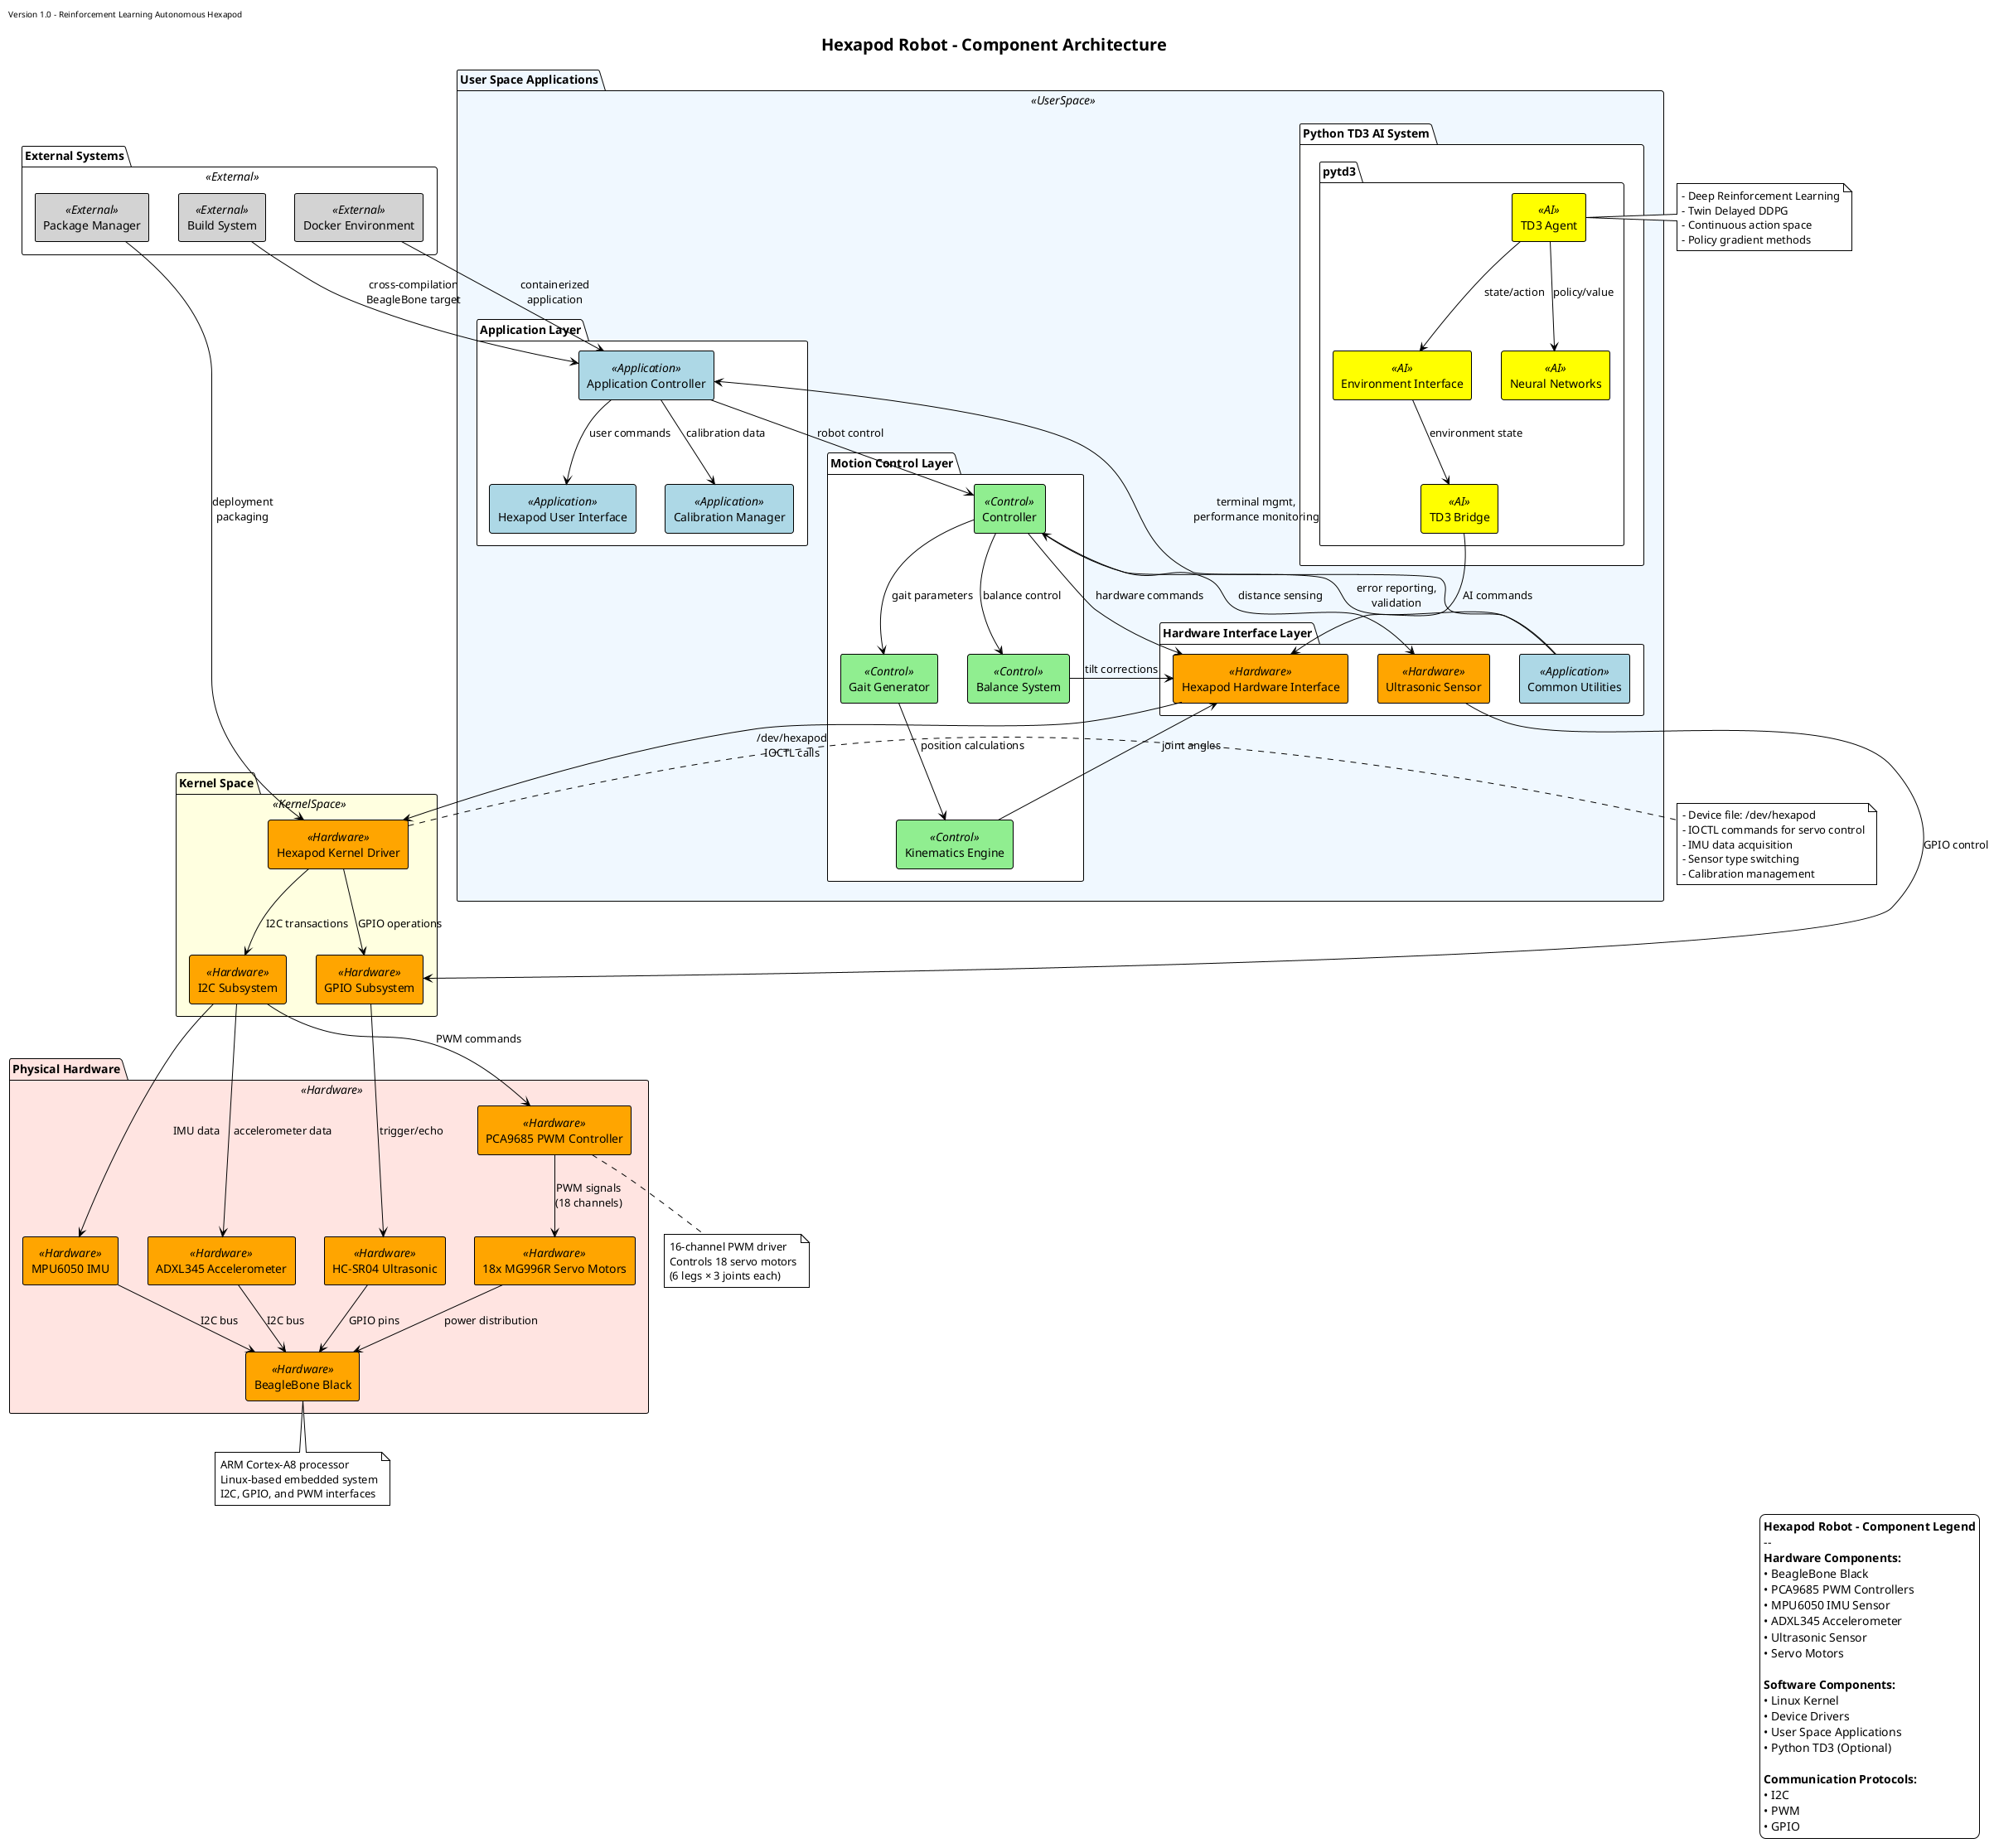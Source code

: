 /'
 * Hexapod Project - A Reinforcement Learning-based Autonomous Hexapod
 * Copyright (C) 2025  Nguyen Trong Phuc
 *
 * This program is free software; you can redistribute it and/or modify
 * it under the terms of the GNU General Public License as published by
 * the Free Software Foundation; either version 2 of the License, or
 * (at your option) any later version.
 *
 * This program is distributed in the hope that it will be useful,
 * but WITHOUT ANY WARRANTY; without even the implied warranty of
 * MERCHANTABILITY or FITNESS FOR A PARTICULAR PURPOSE.  See the
 * GNU General Public License for more details.
 *
 * You should have received a copy of the GNU General Public License
 * along with this program; if not, write to the Free Software Foundation,
 * Inc., 51 Franklin Street, Fifth Floor, Boston, MA 02110-1301 USA.
 '/

@startuml component
!theme plain

title <font size=20><b>Hexapod Robot - Component Architecture</b></font>
left header Version 1.0 - Reinforcement Learning Autonomous Hexapod
right header BeagleBone Black Platform

skinparam {
    componentStyle rectangle
    backgroundColor White
}

skinparam component {
    BackgroundColor<<Application>> LightBlue
    BackgroundColor<<Control>> LightGreen
    BackgroundColor<<Hardware>> Orange
    BackgroundColor<<AI>> Yellow
    BackgroundColor<<External>> LightGray
}

skinparam package {
    BackgroundColor<<UserSpace>> AliceBlue
    BackgroundColor<<KernelSpace>> LightYellow
    BackgroundColor<<Hardware>> MistyRose
}

package "User Space Applications" <<UserSpace>> {
    
    package "Application Layer" {
        component [Application Controller] <<Application>> as AppCtrl
        component [Hexapod User Interface] <<Application>> as UI
        component [Calibration Manager] <<Application>> as CalMgr
    }
    
    package "Motion Control Layer" {
        component [Gait Generator] <<Control>> as GaitGen
        component [Kinematics Engine] <<Control>> as KinematicsEng
        component [Balance System] <<Control>> as BalSys
        component [Controller] <<Control>> as Ctrl
    }
    
    package "Hardware Interface Layer" {
        component [Hexapod Hardware Interface] <<Hardware>> as HexHW
        component [Ultrasonic Sensor] <<Hardware>> as USSensor
        component [Common Utilities] <<Application>> as CommonUtil
    }
    
    package "Python TD3 AI System" {
        package "pytd3" {
            component [TD3 Agent] <<AI>> as TD3Agent
            component [Environment Interface] <<AI>> as EnvInterface
            component [Neural Networks] <<AI>> as NeuralNets
            component [TD3 Bridge] <<AI>> as TD3Bridge
        }
    }
}

package "Kernel Space" <<KernelSpace>> {
    component [Hexapod Kernel Driver] <<Hardware>> as KernelDriver
    component [I2C Subsystem] <<Hardware>> as I2C
    component [GPIO Subsystem] <<Hardware>> as GPIO
}

package "Physical Hardware" <<Hardware>> {
    component [BeagleBone Black] <<Hardware>> as BBB
    component [PCA9685 PWM Controller] <<Hardware>> as PCA9685
    component [MPU6050 IMU] <<Hardware>> as MPU6050
    component [ADXL345 Accelerometer] <<Hardware>> as ADXL345
    component [HC-SR04 Ultrasonic] <<Hardware>> as HCSR04
    component [18x MG996R Servo Motors] <<Hardware>> as Servos
}

package "External Systems" <<External>> {
    component [Docker Environment] <<External>> as Docker
    component [Build System] <<External>> as BuildSys
    component [Package Manager] <<External>> as PkgMgr
}

' Application Layer Connections
AppCtrl --> UI : "user commands"
AppCtrl --> Ctrl : "robot control"
AppCtrl --> CalMgr : "calibration data"

' Control Layer Connections
Ctrl --> GaitGen : "gait parameters"
Ctrl --> BalSys : "balance control"
Ctrl --> HexHW : "hardware commands"
GaitGen --> KinematicsEng : "position calculations"
KinematicsEng --> HexHW : "joint angles"
BalSys --> HexHW : "tilt corrections"

' Hardware Interface Connections
HexHW --> KernelDriver : "/dev/hexapod\nIOCTL calls"
USSensor --> GPIO : "GPIO control"
Ctrl --> USSensor : "distance sensing"

' AI System Connections
TD3Agent --> EnvInterface : "state/action"
TD3Agent --> NeuralNets : "policy/value"
TD3Bridge --> HexHW : "AI commands"
EnvInterface --> TD3Bridge : "environment state"

' Kernel Connections
KernelDriver --> I2C : "I2C transactions"
KernelDriver --> GPIO : "GPIO operations"
I2C --> PCA9685 : "PWM commands"
I2C --> MPU6050 : "IMU data"
I2C --> ADXL345 : "accelerometer data"
GPIO --> HCSR04 : "trigger/echo"

' Hardware Connections
PCA9685 --> Servos : "PWM signals\n(18 channels)"
MPU6050 --> BBB : "I2C bus"
ADXL345 --> BBB : "I2C bus"
HCSR04 --> BBB : "GPIO pins"
Servos --> BBB : "power distribution"

' External System Connections
Docker --> AppCtrl : "containerized\napplication"
BuildSys --> AppCtrl : "cross-compilation\nBeagleBone target"
PkgMgr --> KernelDriver : "deployment\npackaging"

' Common Utilities Connections
CommonUtil --> AppCtrl : "terminal mgmt,\nperformance monitoring"
CommonUtil --> Ctrl : "error reporting,\nvalidation"

' Notes for key components
note right of KernelDriver
  - Device file: /dev/hexapod
  - IOCTL commands for servo control
  - IMU data acquisition
  - Sensor type switching
  - Calibration management
end note

note right of TD3Agent
  - Deep Reinforcement Learning
  - Twin Delayed DDPG
  - Continuous action space
  - Policy gradient methods
end note

note bottom of PCA9685
  16-channel PWM driver
  Controls 18 servo motors
  (6 legs × 3 joints each)
end note

note bottom of BBB
  ARM Cortex-A8 processor
  Linux-based embedded system
  I2C, GPIO, and PWM interfaces
end note

legend right
  <b>Hexapod Robot - Component Legend</b>
  --
  <b>Hardware Components:</b>
  • BeagleBone Black
  • PCA9685 PWM Controllers
  • MPU6050 IMU Sensor
  • ADXL345 Accelerometer
  • Ultrasonic Sensor
  • Servo Motors

  <b>Software Components:</b>
  • Linux Kernel
  • Device Drivers
  • User Space Applications
  • Python TD3 (Optional)

  <b>Communication Protocols:</b>
  • I2C
  • PWM
  • GPIO
end legend

@enduml